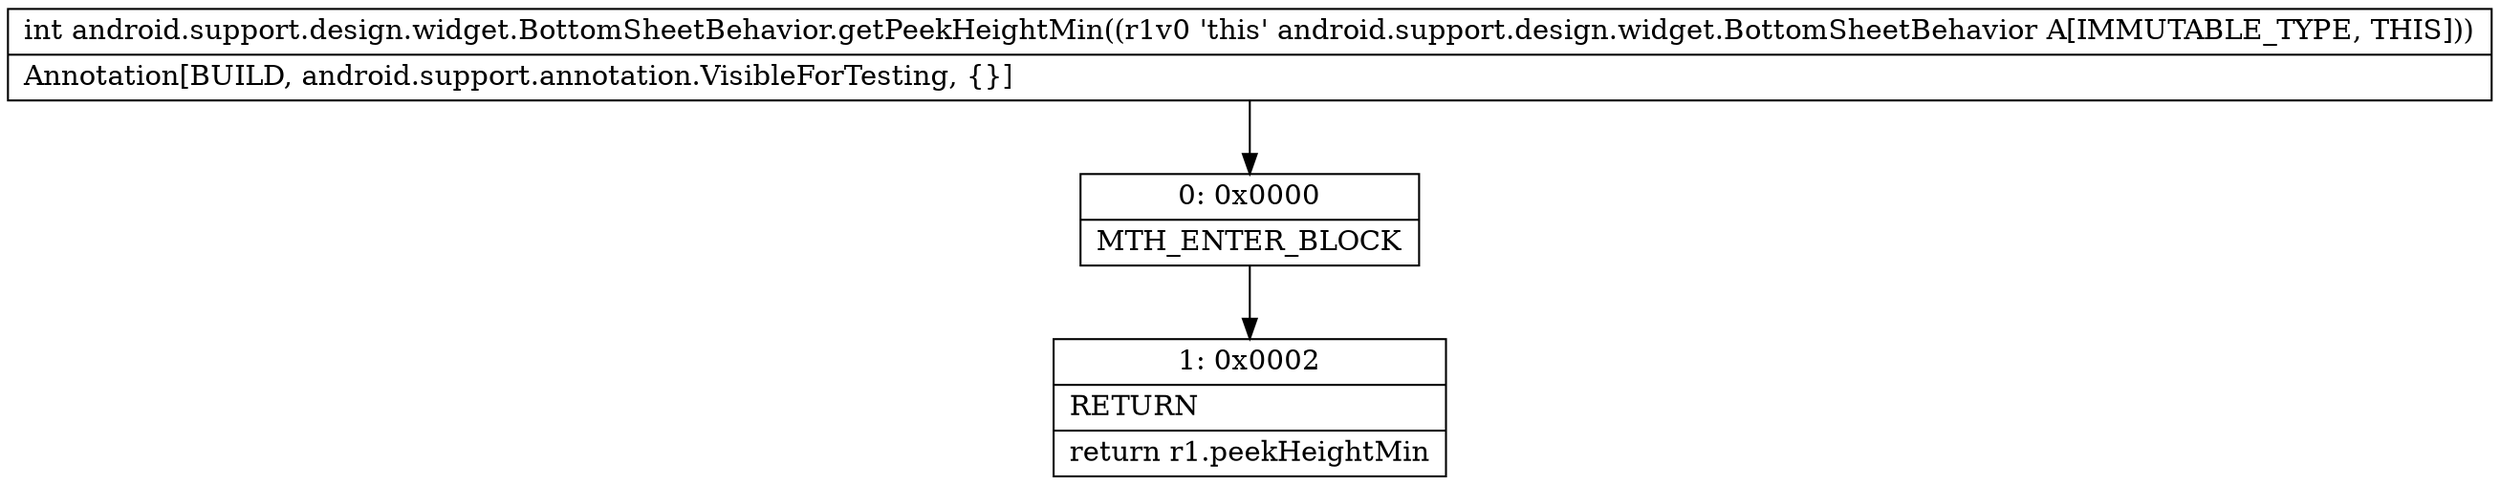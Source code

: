 digraph "CFG forandroid.support.design.widget.BottomSheetBehavior.getPeekHeightMin()I" {
Node_0 [shape=record,label="{0\:\ 0x0000|MTH_ENTER_BLOCK\l}"];
Node_1 [shape=record,label="{1\:\ 0x0002|RETURN\l|return r1.peekHeightMin\l}"];
MethodNode[shape=record,label="{int android.support.design.widget.BottomSheetBehavior.getPeekHeightMin((r1v0 'this' android.support.design.widget.BottomSheetBehavior A[IMMUTABLE_TYPE, THIS]))  | Annotation[BUILD, android.support.annotation.VisibleForTesting, \{\}]\l}"];
MethodNode -> Node_0;
Node_0 -> Node_1;
}


